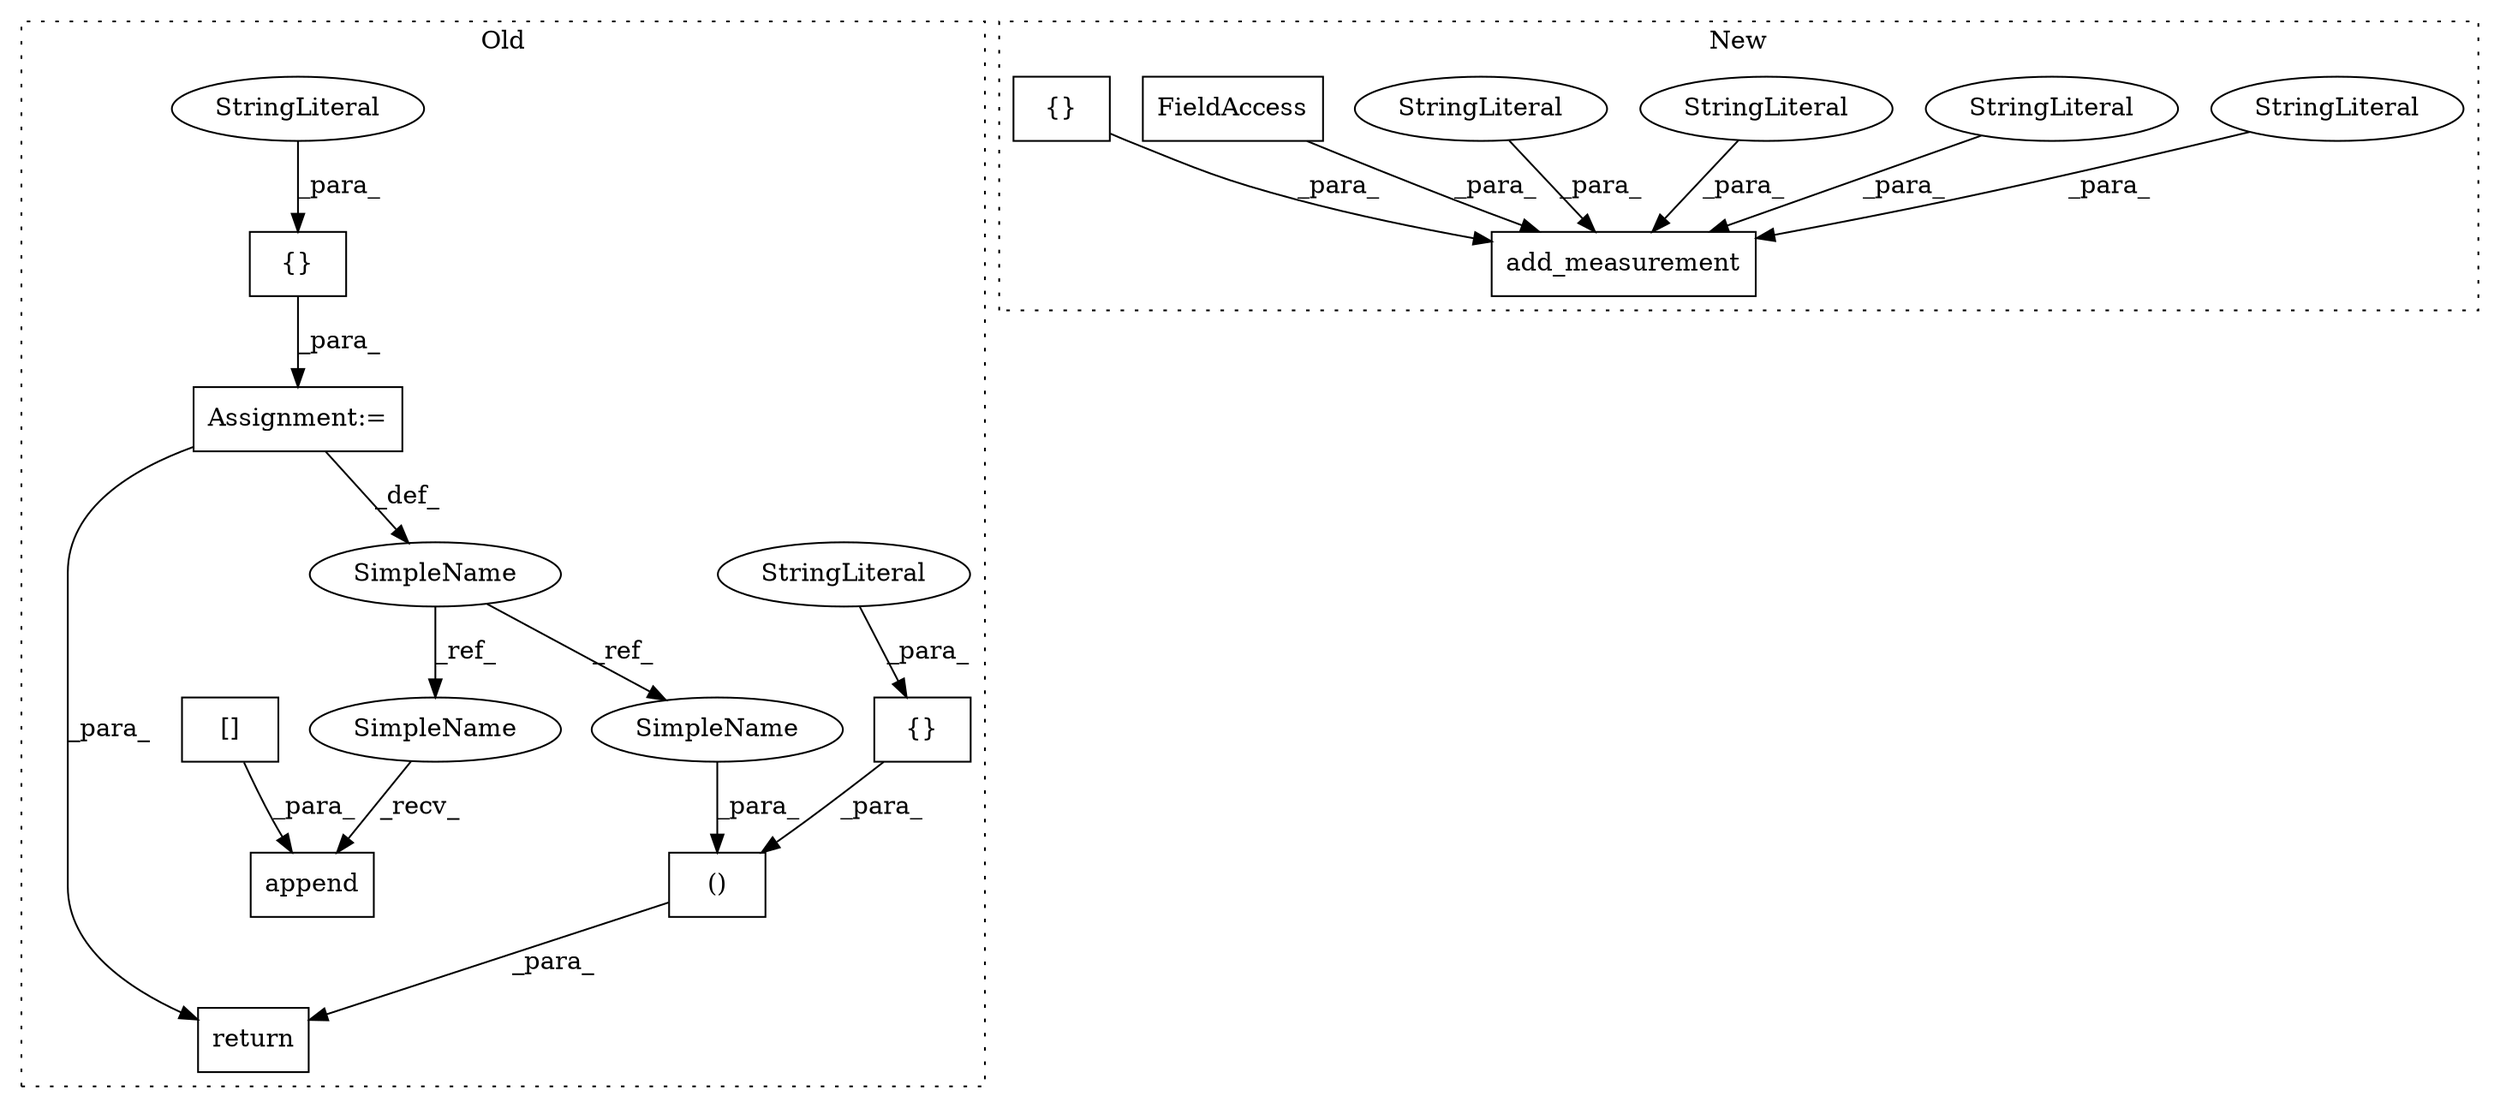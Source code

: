 digraph G {
subgraph cluster0 {
1 [label="{}" a="4" s="2301,2320" l="1,1" shape="box"];
3 [label="()" a="106" s="3335" l="67" shape="box"];
4 [label="{}" a="4" s="2354,2371" l="1,1" shape="box"];
9 [label="StringLiteral" a="45" s="2355" l="16" shape="ellipse"];
10 [label="StringLiteral" a="45" s="2302" l="18" shape="ellipse"];
11 [label="Assignment:=" a="7" s="2341" l="1" shape="box"];
12 [label="return" a="41" s="3323" l="12" shape="box"];
15 [label="SimpleName" a="42" s="2327" l="14" shape="ellipse"];
16 [label="append" a="32" s="2799,2824" l="7,1" shape="box"];
17 [label="[]" a="2" s="2806,2823" l="16,1" shape="box"];
18 [label="SimpleName" a="42" s="2784" l="14" shape="ellipse"];
19 [label="SimpleName" a="42" s="3364" l="14" shape="ellipse"];
label = "Old";
style="dotted";
}
subgraph cluster1 {
2 [label="add_measurement" a="32" s="2668,2819" l="16,1" shape="box"];
5 [label="StringLiteral" a="45" s="2704" l="19" shape="ellipse"];
6 [label="StringLiteral" a="45" s="2724" l="53" shape="ellipse"];
7 [label="StringLiteral" a="45" s="2778" l="8" shape="ellipse"];
8 [label="StringLiteral" a="45" s="2684" l="19" shape="ellipse"];
13 [label="FieldAccess" a="22" s="2787" l="4" shape="box"];
14 [label="{}" a="4" s="2259" l="2" shape="box"];
label = "New";
style="dotted";
}
1 -> 3 [label="_para_"];
3 -> 12 [label="_para_"];
4 -> 11 [label="_para_"];
5 -> 2 [label="_para_"];
6 -> 2 [label="_para_"];
7 -> 2 [label="_para_"];
8 -> 2 [label="_para_"];
9 -> 4 [label="_para_"];
10 -> 1 [label="_para_"];
11 -> 15 [label="_def_"];
11 -> 12 [label="_para_"];
13 -> 2 [label="_para_"];
14 -> 2 [label="_para_"];
15 -> 19 [label="_ref_"];
15 -> 18 [label="_ref_"];
17 -> 16 [label="_para_"];
18 -> 16 [label="_recv_"];
19 -> 3 [label="_para_"];
}